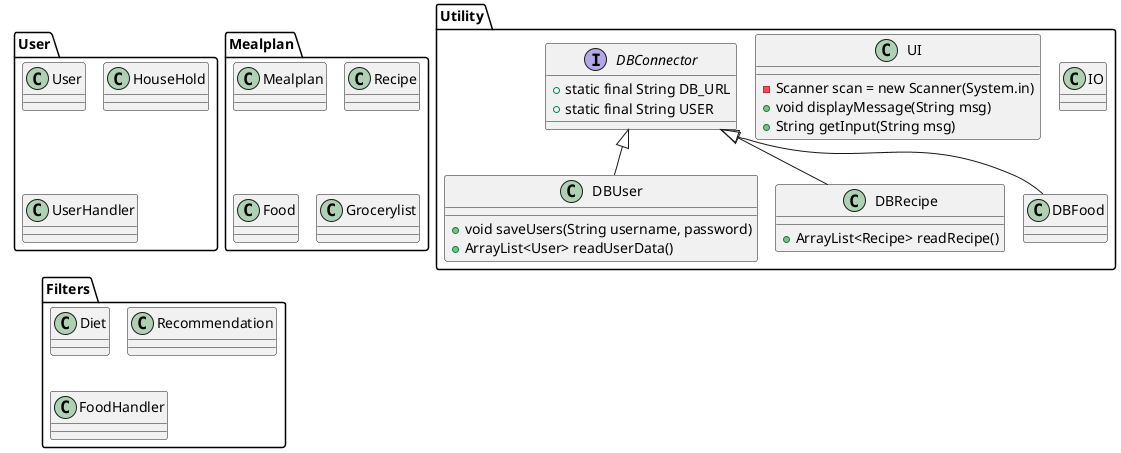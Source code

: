 @startuml
'https://plantuml.com/class-diagram
!pragma layout smetana

Package User{
class User
class HouseHold
class UserHandler
}

Package Mealplan{
class Mealplan
class Recipe
class Food
class Grocerylist
}

Package Filters{
class Diet
class Recommendation
class FoodHandler
}



Package Utility{
class IO
class UI
interface DBConnector
class DBUser
class DBRecipe
class DBFood

UI : - Scanner scan = new Scanner(System.in)
UI : + void displayMessage(String msg)
UI : + String getInput(String msg)

DBConnector : + static final String DB_URL
DBConnector : + static final String USER
DBUser : + void saveUsers(String username, password)
DBUser : + ArrayList<User> readUserData()

DBRecipe : + ArrayList<Recipe> readRecipe()

}

'Label on relations
DBConnector <|-- DBUser
DBConnector <|-- DBRecipe
DBConnector <|-- DBFood
@enduml